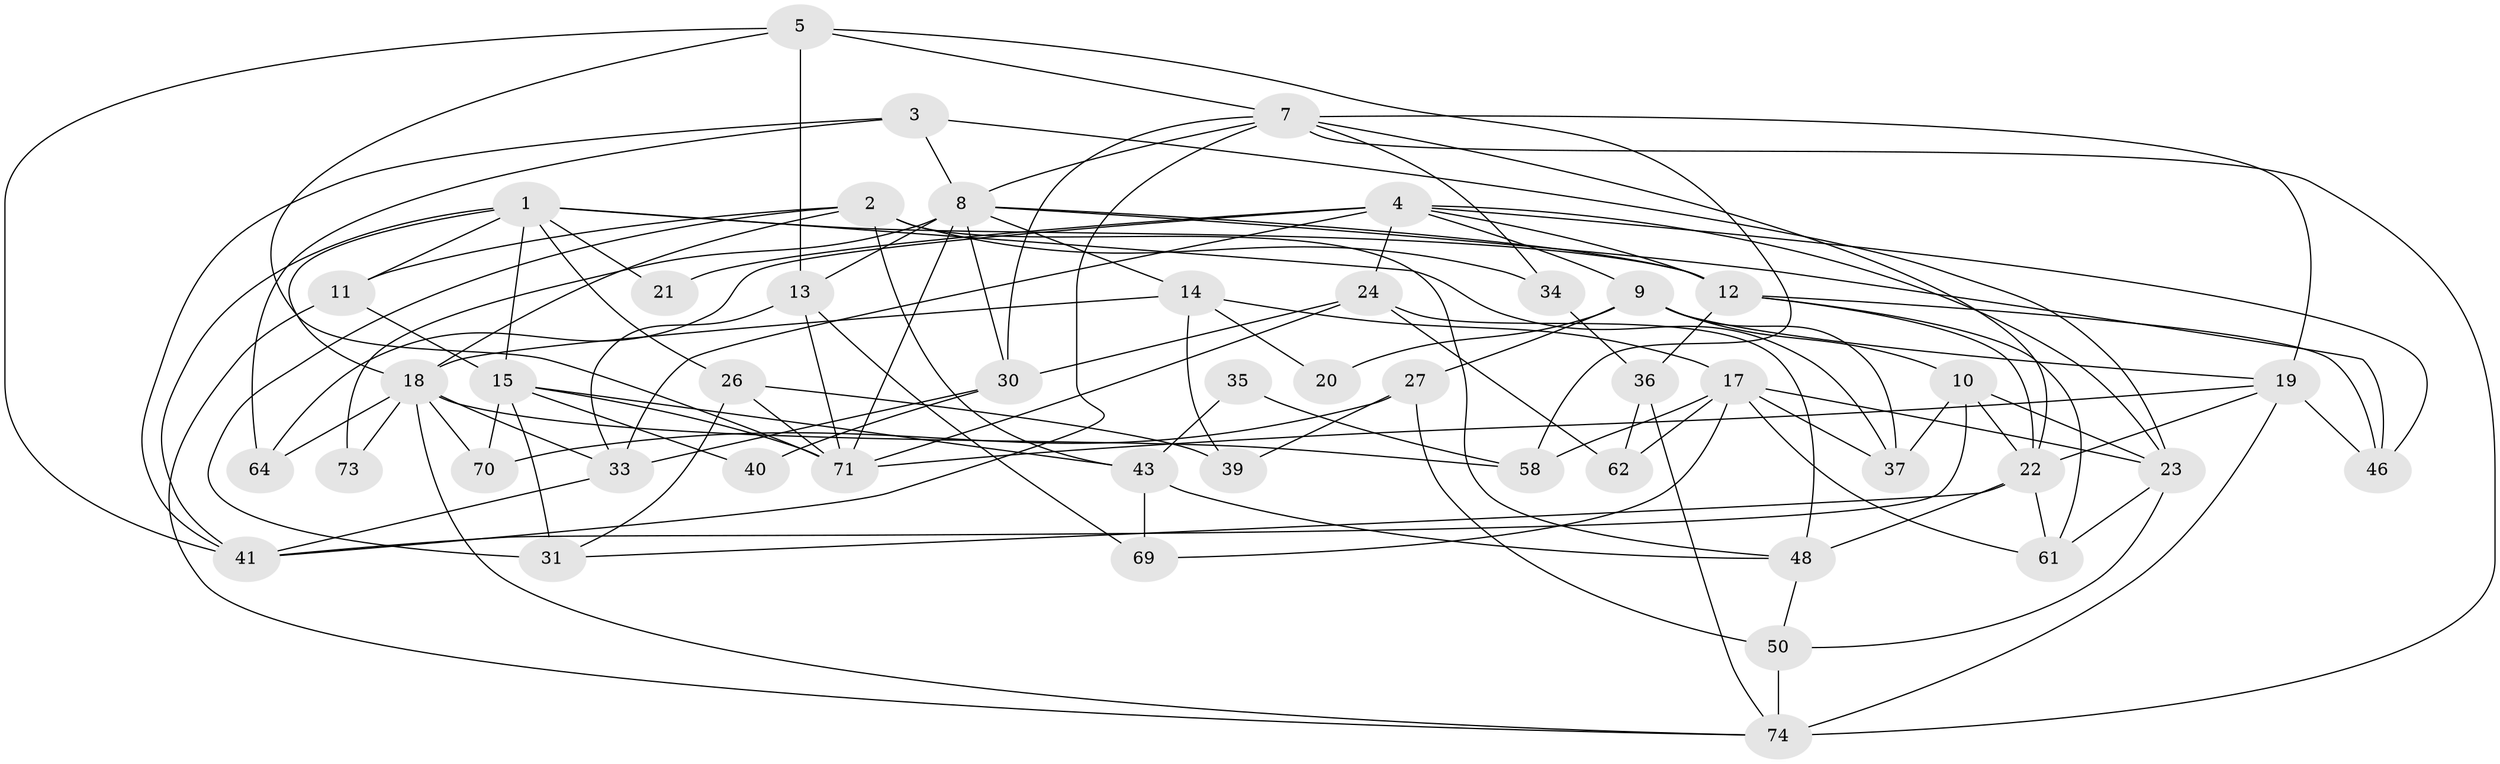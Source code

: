 // original degree distribution, {6: 0.0945945945945946, 3: 0.3108108108108108, 7: 0.05405405405405406, 5: 0.12162162162162163, 4: 0.2972972972972973, 2: 0.10810810810810811, 8: 0.013513513513513514}
// Generated by graph-tools (version 1.1) at 2025/41/03/06/25 10:41:57]
// undirected, 47 vertices, 115 edges
graph export_dot {
graph [start="1"]
  node [color=gray90,style=filled];
  1 [super="+57"];
  2 [super="+68"];
  3 [super="+29"];
  4 [super="+56"];
  5 [super="+6"];
  7 [super="+67"];
  8 [super="+65"];
  9 [super="+45"];
  10 [super="+52"];
  11;
  12 [super="+16"];
  13;
  14 [super="+25"];
  15 [super="+47"];
  17 [super="+53"];
  18 [super="+54"];
  19 [super="+42"];
  20;
  21;
  22 [super="+55"];
  23 [super="+28"];
  24 [super="+32"];
  26;
  27 [super="+51"];
  30;
  31 [super="+49"];
  33 [super="+38"];
  34;
  35;
  36 [super="+44"];
  37;
  39;
  40;
  41 [super="+63"];
  43 [super="+66"];
  46;
  48 [super="+59"];
  50 [super="+60"];
  58;
  61;
  62;
  64;
  69;
  70;
  71 [super="+72"];
  73;
  74;
  1 -- 26;
  1 -- 11;
  1 -- 18;
  1 -- 37;
  1 -- 21;
  1 -- 12;
  1 -- 41;
  1 -- 15;
  2 -- 11;
  2 -- 43;
  2 -- 31;
  2 -- 48;
  2 -- 18;
  2 -- 34;
  3 -- 64;
  3 -- 8;
  3 -- 23;
  3 -- 41;
  4 -- 12;
  4 -- 23;
  4 -- 24;
  4 -- 64;
  4 -- 21;
  4 -- 46;
  4 -- 9;
  4 -- 33;
  5 -- 13 [weight=2];
  5 -- 41;
  5 -- 58;
  5 -- 71;
  5 -- 7;
  7 -- 30;
  7 -- 8;
  7 -- 34;
  7 -- 19;
  7 -- 22;
  7 -- 74;
  7 -- 41;
  8 -- 12;
  8 -- 73;
  8 -- 30;
  8 -- 46;
  8 -- 13;
  8 -- 14;
  8 -- 71;
  9 -- 10;
  9 -- 19;
  9 -- 20;
  9 -- 27 [weight=2];
  9 -- 37;
  10 -- 37;
  10 -- 23;
  10 -- 41;
  10 -- 22;
  11 -- 74;
  11 -- 15;
  12 -- 61;
  12 -- 36;
  12 -- 46;
  12 -- 22;
  13 -- 69;
  13 -- 71;
  13 -- 33;
  14 -- 18;
  14 -- 20;
  14 -- 39;
  14 -- 17;
  15 -- 31 [weight=2];
  15 -- 70;
  15 -- 71;
  15 -- 40;
  15 -- 43;
  17 -- 58;
  17 -- 37;
  17 -- 61;
  17 -- 62;
  17 -- 69;
  17 -- 23;
  18 -- 74;
  18 -- 70;
  18 -- 73;
  18 -- 64;
  18 -- 58;
  18 -- 33;
  19 -- 74;
  19 -- 46;
  19 -- 22;
  19 -- 71;
  22 -- 61;
  22 -- 31;
  22 -- 48;
  23 -- 61;
  23 -- 50;
  24 -- 30;
  24 -- 71;
  24 -- 48;
  24 -- 62;
  26 -- 39;
  26 -- 31;
  26 -- 71;
  27 -- 39;
  27 -- 50;
  27 -- 70;
  30 -- 33;
  30 -- 40;
  33 -- 41;
  34 -- 36;
  35 -- 58;
  35 -- 43;
  36 -- 74;
  36 -- 62;
  43 -- 48;
  43 -- 69;
  48 -- 50;
  50 -- 74 [weight=2];
}
